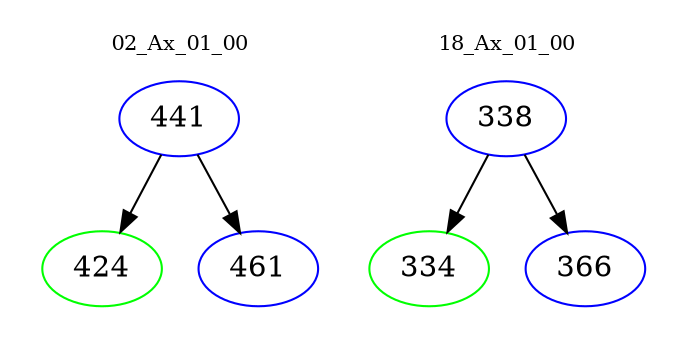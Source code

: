 digraph{
subgraph cluster_0 {
color = white
label = "02_Ax_01_00";
fontsize=10;
T0_441 [label="441", color="blue"]
T0_441 -> T0_424 [color="black"]
T0_424 [label="424", color="green"]
T0_441 -> T0_461 [color="black"]
T0_461 [label="461", color="blue"]
}
subgraph cluster_1 {
color = white
label = "18_Ax_01_00";
fontsize=10;
T1_338 [label="338", color="blue"]
T1_338 -> T1_334 [color="black"]
T1_334 [label="334", color="green"]
T1_338 -> T1_366 [color="black"]
T1_366 [label="366", color="blue"]
}
}
